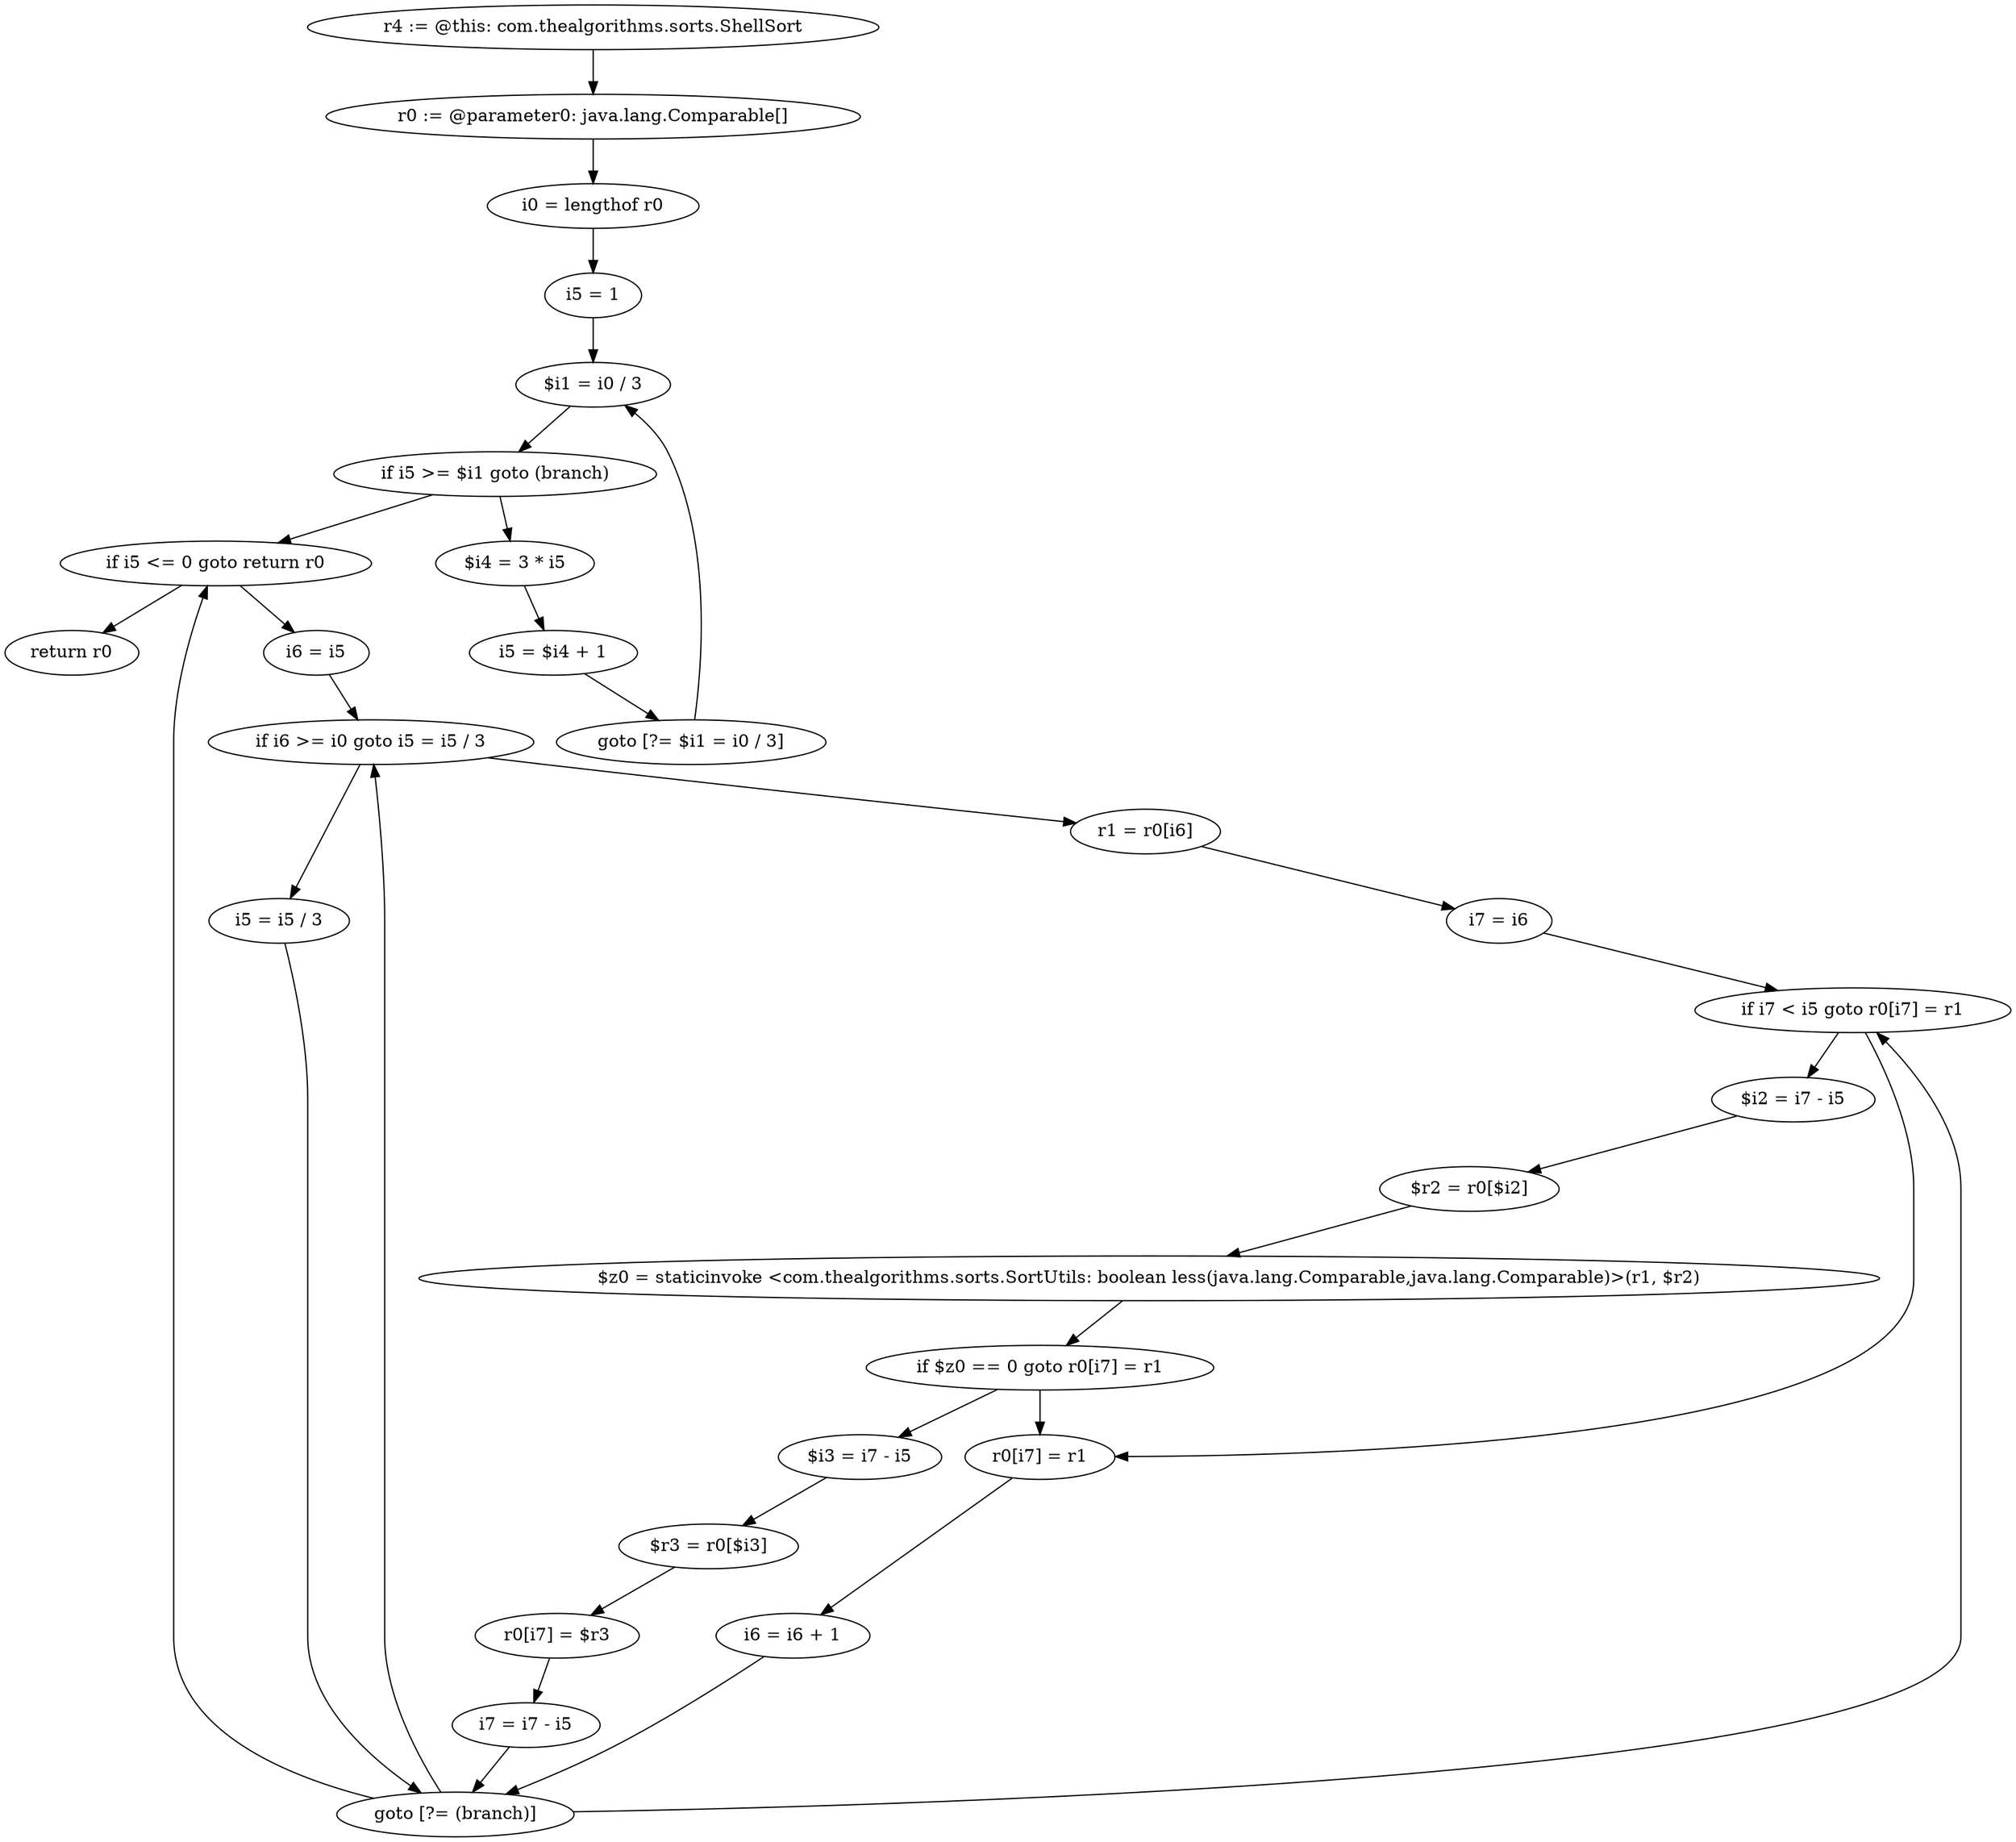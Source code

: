 digraph "unitGraph" {
    "r4 := @this: com.thealgorithms.sorts.ShellSort"
    "r0 := @parameter0: java.lang.Comparable[]"
    "i0 = lengthof r0"
    "i5 = 1"
    "$i1 = i0 / 3"
    "if i5 >= $i1 goto (branch)"
    "$i4 = 3 * i5"
    "i5 = $i4 + 1"
    "goto [?= $i1 = i0 / 3]"
    "if i5 <= 0 goto return r0"
    "i6 = i5"
    "if i6 >= i0 goto i5 = i5 / 3"
    "r1 = r0[i6]"
    "i7 = i6"
    "if i7 < i5 goto r0[i7] = r1"
    "$i2 = i7 - i5"
    "$r2 = r0[$i2]"
    "$z0 = staticinvoke <com.thealgorithms.sorts.SortUtils: boolean less(java.lang.Comparable,java.lang.Comparable)>(r1, $r2)"
    "if $z0 == 0 goto r0[i7] = r1"
    "$i3 = i7 - i5"
    "$r3 = r0[$i3]"
    "r0[i7] = $r3"
    "i7 = i7 - i5"
    "goto [?= (branch)]"
    "r0[i7] = r1"
    "i6 = i6 + 1"
    "i5 = i5 / 3"
    "return r0"
    "r4 := @this: com.thealgorithms.sorts.ShellSort"->"r0 := @parameter0: java.lang.Comparable[]";
    "r0 := @parameter0: java.lang.Comparable[]"->"i0 = lengthof r0";
    "i0 = lengthof r0"->"i5 = 1";
    "i5 = 1"->"$i1 = i0 / 3";
    "$i1 = i0 / 3"->"if i5 >= $i1 goto (branch)";
    "if i5 >= $i1 goto (branch)"->"$i4 = 3 * i5";
    "if i5 >= $i1 goto (branch)"->"if i5 <= 0 goto return r0";
    "$i4 = 3 * i5"->"i5 = $i4 + 1";
    "i5 = $i4 + 1"->"goto [?= $i1 = i0 / 3]";
    "goto [?= $i1 = i0 / 3]"->"$i1 = i0 / 3";
    "if i5 <= 0 goto return r0"->"i6 = i5";
    "if i5 <= 0 goto return r0"->"return r0";
    "i6 = i5"->"if i6 >= i0 goto i5 = i5 / 3";
    "if i6 >= i0 goto i5 = i5 / 3"->"r1 = r0[i6]";
    "if i6 >= i0 goto i5 = i5 / 3"->"i5 = i5 / 3";
    "r1 = r0[i6]"->"i7 = i6";
    "i7 = i6"->"if i7 < i5 goto r0[i7] = r1";
    "if i7 < i5 goto r0[i7] = r1"->"$i2 = i7 - i5";
    "if i7 < i5 goto r0[i7] = r1"->"r0[i7] = r1";
    "$i2 = i7 - i5"->"$r2 = r0[$i2]";
    "$r2 = r0[$i2]"->"$z0 = staticinvoke <com.thealgorithms.sorts.SortUtils: boolean less(java.lang.Comparable,java.lang.Comparable)>(r1, $r2)";
    "$z0 = staticinvoke <com.thealgorithms.sorts.SortUtils: boolean less(java.lang.Comparable,java.lang.Comparable)>(r1, $r2)"->"if $z0 == 0 goto r0[i7] = r1";
    "if $z0 == 0 goto r0[i7] = r1"->"$i3 = i7 - i5";
    "if $z0 == 0 goto r0[i7] = r1"->"r0[i7] = r1";
    "$i3 = i7 - i5"->"$r3 = r0[$i3]";
    "$r3 = r0[$i3]"->"r0[i7] = $r3";
    "r0[i7] = $r3"->"i7 = i7 - i5";
    "i7 = i7 - i5"->"goto [?= (branch)]";
    "goto [?= (branch)]"->"if i7 < i5 goto r0[i7] = r1";
    "r0[i7] = r1"->"i6 = i6 + 1";
    "i6 = i6 + 1"->"goto [?= (branch)]";
    "goto [?= (branch)]"->"if i6 >= i0 goto i5 = i5 / 3";
    "i5 = i5 / 3"->"goto [?= (branch)]";
    "goto [?= (branch)]"->"if i5 <= 0 goto return r0";
}
